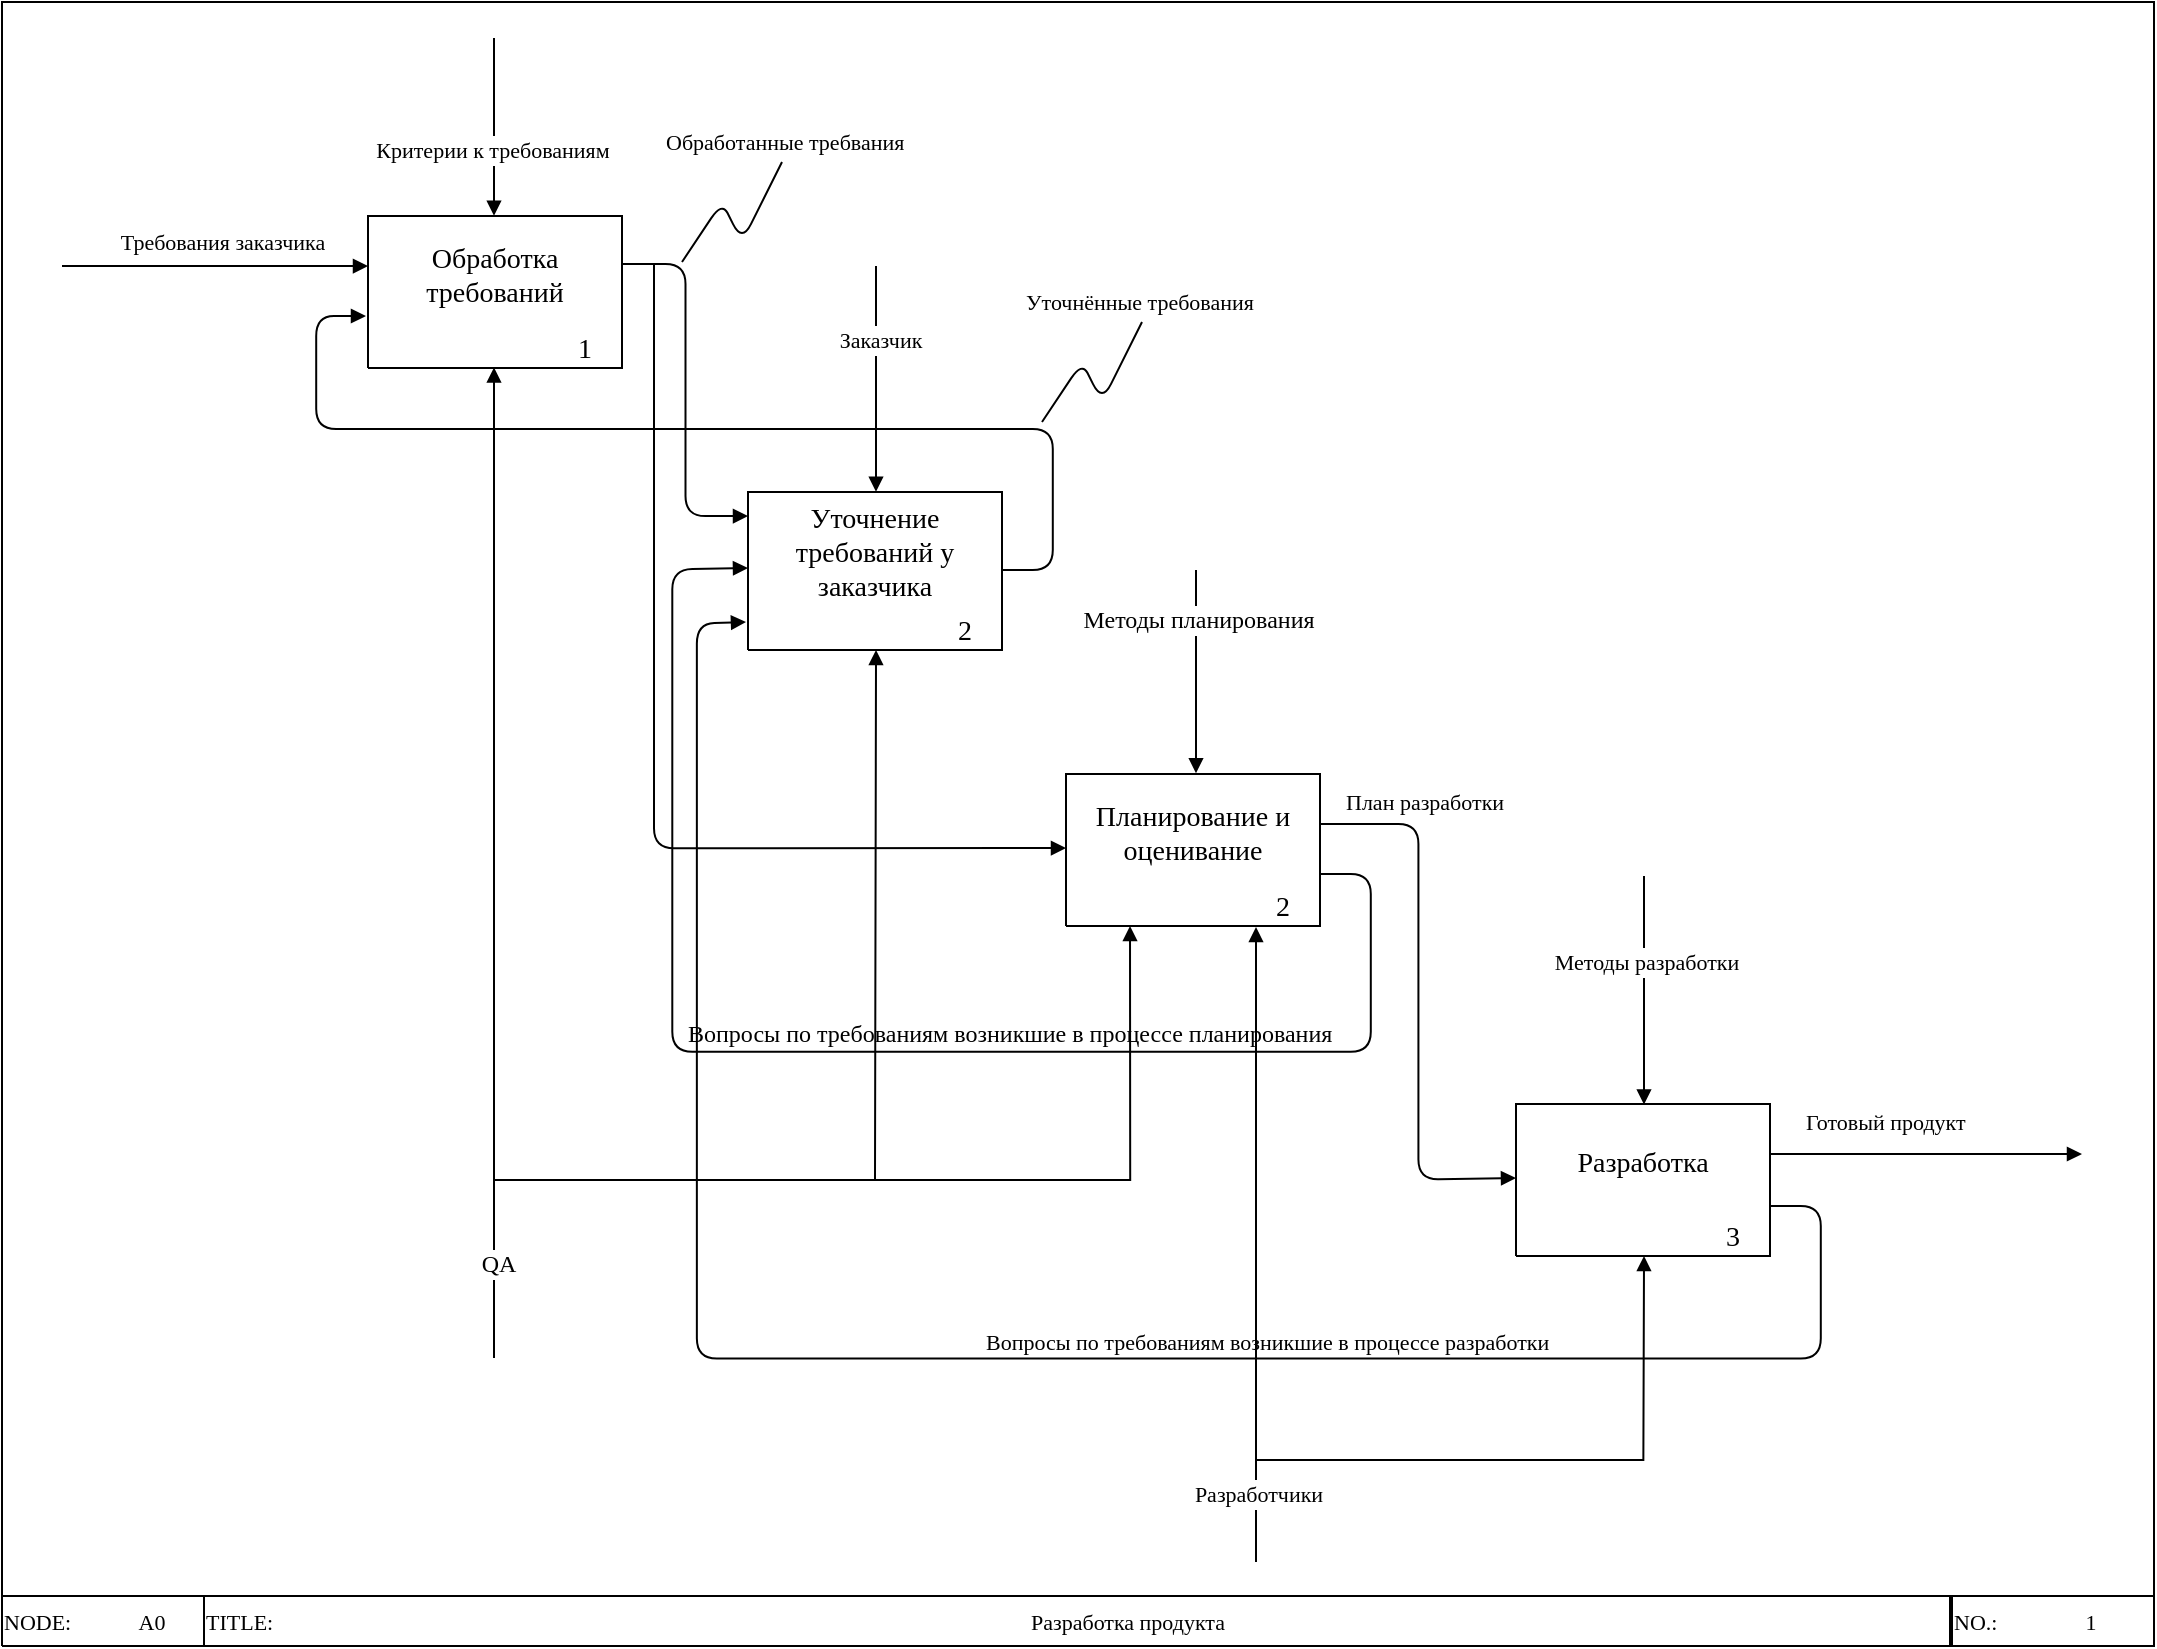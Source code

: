 <mxfile version="12.1.3" pages="1"><diagram name="Page-1" id="Page-1"><mxGraphModel dx="1656" dy="964" grid="1" gridSize="10" guides="1" tooltips="1" connect="1" arrows="1" fold="1" page="1" pageScale="1" pageWidth="850" pageHeight="1100" math="0" shadow="0"><root><mxCell id="0"/><mxCell id="1" parent="0"/><mxCell id="2" style="vsdxID=90;fillColor=none;gradientColor=none;strokeColor=none;spacingTop=-1;spacingBottom=-1;spacingLeft=-1;spacingRight=-1;labelBackgroundColor=none;rounded=0;html=1;whiteSpace=wrap;" parent="1" vertex="1" treatAsSingle="0"><mxGeometry x="203" y="127" width="127" height="76" as="geometry"/></mxCell><mxCell id="3" style="vsdxID=91;fillColor=#FFFFFF;gradientColor=none;shape=stencil(nZBLDoAgDERP0z3SIyjew0SURgSD+Lu9kMZoXLhwN9O+tukAlrNpJg1SzDH4QW/URgNYgZTkjA4UkwJUgGXng+6DX1zLfmoymdXo17xh5zmRJ6Q42BWCfc2oJfdAr+Yv+AP9Cb7OJ3H/2JG1HNGz/84klThPVCc=);strokeColor=#000000;spacingTop=-1;spacingBottom=-1;spacingLeft=-1;spacingRight=-1;labelBackgroundColor=none;rounded=0;html=1;whiteSpace=wrap;" parent="2" vertex="1"><mxGeometry width="127" height="76" as="geometry"/></mxCell><mxCell id="4" value="&lt;p style=&quot;align:right;margin-left:0;margin-right:0;margin-top:0px;margin-bottom:0px;text-indent:0;valign:middle;direction:ltr;&quot;&gt;&lt;font style=&quot;font-size:14px;font-family:Calibri;color:#000000;direction:ltr;letter-spacing:0px;line-height:120%;opacity:1&quot;&gt;1&lt;/font&gt;&lt;font style=&quot;font-size:14px;font-family:Calibri;color:#000000;direction:ltr;letter-spacing:0px;line-height:120%;opacity:1&quot;&gt;&lt;br/&gt;&lt;/font&gt;&lt;/p&gt;" style="verticalAlign=middle;align=right;vsdxID=92;fillColor=none;gradientColor=none;strokeColor=none;spacingTop=-3;spacingBottom=-3;labelBackgroundColor=none;rounded=0;html=1;whiteSpace=wrap;" parent="2" vertex="1"><mxGeometry x="-13" y="59" width="127" height="16" as="geometry"/></mxCell><mxCell id="5" value="&lt;p style=&quot;align:right;margin-left:0;margin-right:0;margin-top:0px;margin-bottom:0px;text-indent:0;valign:middle;direction:ltr;&quot;&gt;&lt;font style=&quot;font-size:14px;font-family:Calibri;color:#000000;direction:ltr;letter-spacing:0px;line-height:120%;opacity:1&quot;&gt;&lt;br/&gt;&lt;/font&gt;&lt;/p&gt;" style="verticalAlign=middle;align=right;vsdxID=93;fillColor=none;gradientColor=none;strokeColor=none;spacingBottom=-3;labelBackgroundColor=none;rounded=0;html=1;whiteSpace=wrap;" parent="2" vertex="1"><mxGeometry x="-13" y="76" width="127" height="22" as="geometry"/></mxCell><mxCell id="6" value="&lt;font style=&quot;font-size:14px;font-family:Calibri;color:#000000;direction:ltr;letter-spacing:0px;line-height:120%;opacity:1&quot;&gt;Обработка требований&lt;/font&gt;&lt;font style=&quot;font-size:14px;font-family:Calibri;color:#000000;direction:ltr;letter-spacing:0px;line-height:120%;opacity:1&quot;&gt;&lt;br/&gt;&lt;/font&gt;" style="verticalAlign=middle;align=center;vsdxID=94;fillColor=none;gradientColor=none;strokeColor=none;labelBackgroundColor=none;rounded=0;html=1;whiteSpace=wrap;" parent="2" vertex="1"><mxGeometry width="127" height="59" as="geometry"/></mxCell><mxCell id="7" style="vsdxID=95;fillColor=none;gradientColor=none;strokeColor=none;spacingTop=-1;spacingBottom=-1;spacingLeft=-1;spacingRight=-1;labelBackgroundColor=none;rounded=0;html=1;whiteSpace=wrap;" parent="1" vertex="1" treatAsSingle="0"><mxGeometry x="552" y="406" width="127" height="76" as="geometry"/></mxCell><mxCell id="8" style="vsdxID=96;fillColor=#FFFFFF;gradientColor=none;shape=stencil(nZBLDoAgDERP0z3SIyjew0SURgSD+Lu9kMZoXLhwN9O+tukAlrNpJg1SzDH4QW/URgNYgZTkjA4UkwJUgGXng+6DX1zLfmoymdXo17xh5zmRJ6Q42BWCfc2oJfdAr+Yv+AP9Cb7OJ3H/2JG1HNGz/84klThPVCc=);strokeColor=#000000;spacingTop=-1;spacingBottom=-1;spacingLeft=-1;spacingRight=-1;labelBackgroundColor=none;rounded=0;html=1;whiteSpace=wrap;" parent="7" vertex="1"><mxGeometry width="127" height="76" as="geometry"/></mxCell><mxCell id="9" value="&lt;p style=&quot;align:right;margin-left:0;margin-right:0;margin-top:0px;margin-bottom:0px;text-indent:0;valign:middle;direction:ltr;&quot;&gt;&lt;font style=&quot;font-size:14px;font-family:Calibri;color:#000000;direction:ltr;letter-spacing:0px;line-height:120%;opacity:1&quot;&gt;2&lt;/font&gt;&lt;font style=&quot;font-size:14px;font-family:Calibri;color:#000000;direction:ltr;letter-spacing:0px;line-height:120%;opacity:1&quot;&gt;&lt;br/&gt;&lt;/font&gt;&lt;/p&gt;" style="verticalAlign=middle;align=right;vsdxID=97;fillColor=none;gradientColor=none;strokeColor=none;spacingTop=-3;spacingBottom=-3;labelBackgroundColor=none;rounded=0;html=1;whiteSpace=wrap;" parent="7" vertex="1"><mxGeometry x="-13" y="59" width="127" height="16" as="geometry"/></mxCell><mxCell id="10" value="&lt;p style=&quot;align:right;margin-left:0;margin-right:0;margin-top:0px;margin-bottom:0px;text-indent:0;valign:middle;direction:ltr;&quot;&gt;&lt;font style=&quot;font-size:14px;font-family:Calibri;color:#000000;direction:ltr;letter-spacing:0px;line-height:120%;opacity:1&quot;&gt;&lt;br/&gt;&lt;/font&gt;&lt;/p&gt;" style="verticalAlign=middle;align=right;vsdxID=98;fillColor=none;gradientColor=none;strokeColor=none;spacingBottom=-3;labelBackgroundColor=none;rounded=0;html=1;whiteSpace=wrap;" parent="7" vertex="1"><mxGeometry x="-13" y="76" width="127" height="22" as="geometry"/></mxCell><mxCell id="11" value="&lt;p style=&quot;align:center;margin-left:0;margin-right:0;margin-top:0px;margin-bottom:0px;text-indent:0;valign:middle;direction:ltr;&quot;&gt;&lt;font style=&quot;font-size:14px;font-family:Calibri;color:#000000;direction:ltr;letter-spacing:0px;line-height:120%;opacity:1&quot;&gt;Планирование&lt;/font&gt;&lt;font style=&quot;font-size:14px;font-family:Themed;color:#000000;direction:ltr;letter-spacing:0px;line-height:120%;opacity:1&quot;&gt; и оценивание&lt;br/&gt;&lt;/font&gt;&lt;/p&gt;" style="verticalAlign=middle;align=center;vsdxID=99;fillColor=none;gradientColor=none;strokeColor=none;labelBackgroundColor=none;rounded=0;html=1;whiteSpace=wrap;" parent="7" vertex="1"><mxGeometry width="127" height="59" as="geometry"/></mxCell><mxCell id="12" style="vsdxID=100;fillColor=none;gradientColor=none;strokeColor=none;spacingTop=-1;spacingBottom=-1;spacingLeft=-1;spacingRight=-1;labelBackgroundColor=none;rounded=0;html=1;whiteSpace=wrap;" parent="1" vertex="1" treatAsSingle="0"><mxGeometry x="777" y="571" width="127" height="76" as="geometry"/></mxCell><mxCell id="13" style="vsdxID=101;fillColor=#FFFFFF;gradientColor=none;shape=stencil(nZBLDoAgDERP0z3SIyjew0SURgSD+Lu9kMZoXLhwN9O+tukAlrNpJg1SzDH4QW/URgNYgZTkjA4UkwJUgGXng+6DX1zLfmoymdXo17xh5zmRJ6Q42BWCfc2oJfdAr+Yv+AP9Cb7OJ3H/2JG1HNGz/84klThPVCc=);strokeColor=#000000;spacingTop=-1;spacingBottom=-1;spacingLeft=-1;spacingRight=-1;labelBackgroundColor=none;rounded=0;html=1;whiteSpace=wrap;" parent="12" vertex="1"><mxGeometry width="127" height="76" as="geometry"/></mxCell><mxCell id="14" value="&lt;p style=&quot;align:right;margin-left:0;margin-right:0;margin-top:0px;margin-bottom:0px;text-indent:0;valign:middle;direction:ltr;&quot;&gt;&lt;font style=&quot;font-size:14px;font-family:Calibri;color:#000000;direction:ltr;letter-spacing:0px;line-height:120%;opacity:1&quot;&gt;3&lt;/font&gt;&lt;font style=&quot;font-size:14px;font-family:Calibri;color:#000000;direction:ltr;letter-spacing:0px;line-height:120%;opacity:1&quot;&gt;&lt;br/&gt;&lt;/font&gt;&lt;/p&gt;" style="verticalAlign=middle;align=right;vsdxID=102;fillColor=none;gradientColor=none;strokeColor=none;spacingTop=-3;spacingBottom=-3;labelBackgroundColor=none;rounded=0;html=1;whiteSpace=wrap;" parent="12" vertex="1"><mxGeometry x="-13" y="59" width="127" height="16" as="geometry"/></mxCell><mxCell id="15" value="&lt;p style=&quot;align:right;margin-left:0;margin-right:0;margin-top:0px;margin-bottom:0px;text-indent:0;valign:middle;direction:ltr;&quot;&gt;&lt;font style=&quot;font-size:14px;font-family:Calibri;color:#000000;direction:ltr;letter-spacing:0px;line-height:120%;opacity:1&quot;&gt;&lt;br/&gt;&lt;/font&gt;&lt;/p&gt;" style="verticalAlign=middle;align=right;vsdxID=103;fillColor=none;gradientColor=none;strokeColor=none;spacingBottom=-3;labelBackgroundColor=none;rounded=0;html=1;whiteSpace=wrap;" parent="12" vertex="1"><mxGeometry x="-13" y="76" width="127" height="22" as="geometry"/></mxCell><mxCell id="16" value="&lt;font style=&quot;font-size:14px;font-family:Calibri;color:#000000;direction:ltr;letter-spacing:0px;line-height:120%;opacity:1&quot;&gt;Разработка&lt;/font&gt;&lt;font style=&quot;font-size:14px;font-family:Calibri;color:#000000;direction:ltr;letter-spacing:0px;line-height:120%;opacity:1&quot;&gt;&lt;br/&gt;&lt;/font&gt;" style="verticalAlign=middle;align=center;vsdxID=104;fillColor=none;gradientColor=none;strokeColor=none;labelBackgroundColor=none;rounded=0;html=1;whiteSpace=wrap;" parent="12" vertex="1"><mxGeometry width="127" height="59" as="geometry"/></mxCell><mxCell id="17" style="vsdxID=105;fillColor=none;gradientColor=none;strokeColor=none;spacingTop=-1;spacingBottom=-1;spacingLeft=-1;spacingRight=-1;labelBackgroundColor=none;rounded=0;html=1;whiteSpace=wrap;" parent="1" vertex="1" treatAsSingle="0"><mxGeometry x="20" y="20" width="1076" height="822" as="geometry"/></mxCell><mxCell id="18" style="vsdxID=106;fillColor=none;gradientColor=none;shape=stencil(nZBLDoAgDERP0z3SIyjew0SURgSD+Lu9kMZoXLhwN9O+tukAlrNpJg1SzDH4QW/URgNYgZTkjA4UkwJUgGXng+6DX1zLfmoymdXo17xh5zmRJ6Q42BWCfc2oJfdAr+Yv+AP9Cb7OJ3H/2JG1HNGz/84klThPVCc=);strokeColor=#000000;spacingTop=-1;spacingBottom=-1;spacingLeft=-1;spacingRight=-1;labelBackgroundColor=none;rounded=0;html=1;whiteSpace=wrap;" parent="17" vertex="1"><mxGeometry width="1076" height="822" as="geometry"/></mxCell><mxCell id="19" value="&lt;p style=&quot;align:left;margin-left:0;margin-right:0;margin-top:0px;margin-bottom:0px;text-indent:0;valign:middle;direction:ltr;&quot;&gt;&lt;font style=&quot;font-size:11px;font-family:Calibri;color:#000000;direction:ltr;letter-spacing:0px;line-height:120%;opacity:1&quot;&gt;NODE: &lt;br/&gt;&lt;/font&gt;&lt;/p&gt;" style="verticalAlign=middle;align=left;vsdxID=107;fillColor=#FFFFFF;gradientColor=none;shape=stencil(nZBLDoAgDERP0z3SIyjew0SURgSD+Lu9kMZoXLhwN9O+tukAlrNpJg1SzDH4QW/URgNYgZTkjA4UkwJUgGXng+6DX1zLfmoymdXo17xh5zmRJ6Q42BWCfc2oJfdAr+Yv+AP9Cb7OJ3H/2JG1HNGz/84klThPVCc=);strokeColor=#000000;spacingTop=-1;spacingBottom=-1;spacingLeft=-1;spacingRight=-1;labelBackgroundColor=none;rounded=0;html=1;whiteSpace=wrap;" parent="17" vertex="1"><mxGeometry y="797" width="101" height="25" as="geometry"/></mxCell><mxCell id="20" value="&lt;p style=&quot;align:left;margin-left:0;margin-right:0;margin-top:0px;margin-bottom:0px;text-indent:0;valign:middle;direction:ltr;&quot;&gt;&lt;font style=&quot;font-size:11px;font-family:Calibri;color:#000000;direction:ltr;letter-spacing:0px;line-height:120%;opacity:1&quot;&gt;NO.:&lt;br/&gt;&lt;/font&gt;&lt;/p&gt;" style="verticalAlign=middle;align=left;vsdxID=108;fillColor=#FFFFFF;gradientColor=none;shape=stencil(nZBLDoAgDERP0z3SIyjew0SURgSD+Lu9kMZoXLhwN9O+tukAlrNpJg1SzDH4QW/URgNYgZTkjA4UkwJUgGXng+6DX1zLfmoymdXo17xh5zmRJ6Q42BWCfc2oJfdAr+Yv+AP9Cb7OJ3H/2JG1HNGz/84klThPVCc=);strokeColor=#000000;spacingTop=-1;spacingBottom=-1;spacingLeft=-1;spacingRight=-1;labelBackgroundColor=none;rounded=0;html=1;whiteSpace=wrap;" parent="17" vertex="1"><mxGeometry x="975" y="797" width="101" height="25" as="geometry"/></mxCell><mxCell id="21" value="&lt;p style=&quot;align:center;margin-left:0;margin-right:0;margin-top:0px;margin-bottom:0px;text-indent:0;valign:middle;direction:ltr;&quot;&gt;&lt;font style=&quot;font-size:11px;font-family:Calibri;color:#000000;direction:ltr;letter-spacing:0px;line-height:120%;opacity:1&quot;&gt;1&lt;/font&gt;&lt;font style=&quot;font-size:11px;font-family:Calibri;color:#000000;direction:ltr;letter-spacing:0px;line-height:120%;opacity:1&quot;&gt;&lt;br/&gt;&lt;/font&gt;&lt;/p&gt;" style="verticalAlign=middle;align=center;vsdxID=109;fillColor=none;gradientColor=none;strokeColor=none;spacingTop=-1;spacingBottom=-1;spacingLeft=-1;spacingRight=-1;labelBackgroundColor=none;rounded=0;html=1;whiteSpace=wrap;" parent="17" vertex="1"><mxGeometry x="1013" y="797" width="63" height="25" as="geometry"/></mxCell><mxCell id="22" value="&lt;p style=&quot;align:center;margin-left:0;margin-right:0;margin-top:0px;margin-bottom:0px;text-indent:0;valign:middle;direction:ltr;&quot;&gt;&lt;font style=&quot;font-size:11px;font-family:Calibri;color:#000000;direction:ltr;letter-spacing:0px;line-height:120%;opacity:1&quot;&gt;A0&lt;/font&gt;&lt;font style=&quot;font-size:11px;font-family:Calibri;color:#000000;direction:ltr;letter-spacing:0px;line-height:120%;opacity:1&quot;&gt;&lt;br/&gt;&lt;/font&gt;&lt;/p&gt;" style="verticalAlign=middle;align=center;vsdxID=110;fillColor=none;gradientColor=none;strokeColor=none;spacingTop=-1;spacingBottom=-1;spacingLeft=-1;spacingRight=-1;labelBackgroundColor=none;rounded=0;html=1;whiteSpace=wrap;" parent="17" vertex="1"><mxGeometry x="50" y="797" width="50" height="25" as="geometry"/></mxCell><mxCell id="23" value="&lt;p style=&quot;align:left;margin-left:0;margin-right:0;margin-top:0px;margin-bottom:0px;text-indent:0;valign:middle;direction:ltr;&quot;&gt;&lt;font style=&quot;font-size:11px;font-family:Calibri;color:#000000;direction:ltr;letter-spacing:0px;line-height:120%;opacity:1&quot;&gt;TITLE:&lt;br/&gt;&lt;/font&gt;&lt;/p&gt;" style="verticalAlign=middle;align=left;vsdxID=111;fillColor=#FFFFFF;gradientColor=none;shape=stencil(nZBLDoAgDERP0z3SIyjew0SURgSD+Lu9kMZoXLhwN9O+tukAlrNpJg1SzDH4QW/URgNYgZTkjA4UkwJUgGXng+6DX1zLfmoymdXo17xh5zmRJ6Q42BWCfc2oJfdAr+Yv+AP9Cb7OJ3H/2JG1HNGz/84klThPVCc=);strokeColor=#000000;spacingTop=-1;spacingBottom=-1;spacingLeft=-1;spacingRight=-1;labelBackgroundColor=none;rounded=0;html=1;whiteSpace=wrap;" parent="17" vertex="1"><mxGeometry x="101" y="797" width="873" height="25" as="geometry"/></mxCell><mxCell id="24" value="&lt;p style=&quot;margin-left: 0 ; margin-right: 0 ; margin-top: 0px ; margin-bottom: 0px ; text-indent: 0 ; direction: ltr&quot;&gt;&lt;font style=&quot;font-size: 11px ; font-family: &amp;#34;calibri&amp;#34; ; color: #000000 ; direction: ltr ; letter-spacing: 0px ; line-height: 120% ; opacity: 1&quot;&gt;Разработка продукта&lt;/font&gt;&lt;/p&gt;" style="verticalAlign=middle;align=center;vsdxID=112;fillColor=none;gradientColor=none;strokeColor=none;spacingTop=-1;spacingBottom=-1;spacingLeft=-1;spacingRight=-1;labelBackgroundColor=none;rounded=0;html=1;whiteSpace=wrap;" parent="17" vertex="1"><mxGeometry x="152" y="797" width="822" height="25" as="geometry"/></mxCell><mxCell id="zNEch1MpsQuMrS19ovzR-99" value="&lt;span style=&quot;font-family: &amp;#34;calibri&amp;#34; ; font-size: 11px ; text-align: center ; background-color: rgb(255 , 255 , 255)&quot;&gt;Обработанные требвания&lt;/span&gt;" style="text;html=1;resizable=0;points=[];autosize=1;align=left;verticalAlign=top;spacingTop=-4;" vertex="1" parent="17"><mxGeometry x="330" y="60" width="130" height="20" as="geometry"/></mxCell><mxCell id="zNEch1MpsQuMrS19ovzR-103" value="" style="endArrow=none;html=1;strokeColor=#000000;" edge="1" parent="17"><mxGeometry width="50" height="50" relative="1" as="geometry"><mxPoint x="570" y="160" as="sourcePoint"/><mxPoint x="520" y="210" as="targetPoint"/><Array as="points"><mxPoint x="550" y="200"/><mxPoint x="540" y="180"/></Array></mxGeometry></mxCell><mxCell id="zNEch1MpsQuMrS19ovzR-102" value="&lt;span style=&quot;font-family: &amp;#34;calibri&amp;#34; ; font-size: 11px ; text-align: center ; background-color: rgb(255 , 255 , 255)&quot;&gt;Уточнённые требования&lt;/span&gt;" style="text;html=1;resizable=0;points=[];autosize=1;align=left;verticalAlign=top;spacingTop=-4;" vertex="1" parent="17"><mxGeometry x="510" y="140" width="130" height="20" as="geometry"/></mxCell><mxCell id="zNEch1MpsQuMrS19ovzR-109" value="&lt;span style=&quot;font-family: &amp;#34;calibri&amp;#34; ; font-size: 11px ; text-align: center ; background-color: rgb(255 , 255 , 255)&quot;&gt;План разработки&lt;/span&gt;" style="text;html=1;resizable=0;points=[];autosize=1;align=left;verticalAlign=top;spacingTop=-4;fontFamily=Verdana;" vertex="1" parent="17"><mxGeometry x="670" y="390" width="90" height="20" as="geometry"/></mxCell><mxCell id="zNEch1MpsQuMrS19ovzR-113" value="&lt;span style=&quot;font-family: &amp;#34;calibri&amp;#34; ; font-size: 11px ; text-align: center ; background-color: rgb(255 , 255 , 255)&quot;&gt;Вопросы по требованиям возникшие в процессе разработки&lt;/span&gt;" style="text;html=1;resizable=0;points=[];autosize=1;align=left;verticalAlign=top;spacingTop=-4;fontFamily=Verdana;" vertex="1" parent="17"><mxGeometry x="490" y="660" width="300" height="20" as="geometry"/></mxCell><mxCell id="zNEch1MpsQuMrS19ovzR-117" value="&lt;span style=&quot;font-family: &amp;#34;calibri&amp;#34; ; font-size: 11px ; text-align: center ; background-color: rgb(255 , 255 , 255)&quot;&gt;Готовый продукт&lt;/span&gt;" style="text;html=1;resizable=0;points=[];autosize=1;align=left;verticalAlign=top;spacingTop=-4;fontFamily=Verdana;" vertex="1" parent="17"><mxGeometry x="900" y="550" width="100" height="20" as="geometry"/></mxCell><mxCell id="25" style="vsdxID=125;fillColor=none;gradientColor=none;strokeColor=none;spacingTop=-1;spacingBottom=-1;spacingLeft=-1;spacingRight=-1;labelBackgroundColor=none;rounded=0;html=1;whiteSpace=wrap;" parent="1" vertex="1" treatAsSingle="0"><mxGeometry x="393" y="265" width="127" height="79" as="geometry"/></mxCell><mxCell id="26" style="vsdxID=126;fillColor=#FFFFFF;gradientColor=none;shape=stencil(nZBLDoAgDERP0z3SIyjew0SURgSD+Lu9kMZoXLhwN9O+tukAlrNpJg1SzDH4QW/URgNYgZTkjA4UkwJUgGXng+6DX1zLfmoymdXo17xh5zmRJ6Q42BWCfc2oJfdAr+Yv+AP9Cb7OJ3H/2JG1HNGz/84klThPVCc=);strokeColor=#000000;spacingTop=-1;spacingBottom=-1;spacingLeft=-1;spacingRight=-1;labelBackgroundColor=none;rounded=0;html=1;whiteSpace=wrap;" parent="25" vertex="1"><mxGeometry width="127" height="79" as="geometry"/></mxCell><mxCell id="27" value="&lt;p style=&quot;align:right;margin-left:0;margin-right:0;margin-top:0px;margin-bottom:0px;text-indent:0;valign:middle;direction:ltr;&quot;&gt;&lt;font style=&quot;font-size:14px;font-family:Calibri;color:#000000;direction:ltr;letter-spacing:0px;line-height:120%;opacity:1&quot;&gt;2&lt;/font&gt;&lt;font style=&quot;font-size:14px;font-family:Calibri;color:#000000;direction:ltr;letter-spacing:0px;line-height:120%;opacity:1&quot;&gt;&lt;br/&gt;&lt;/font&gt;&lt;/p&gt;" style="verticalAlign=middle;align=right;vsdxID=127;fillColor=none;gradientColor=none;strokeColor=none;spacingTop=-3;spacingBottom=-3;labelBackgroundColor=none;rounded=0;html=1;whiteSpace=wrap;" parent="25" vertex="1"><mxGeometry x="-13" y="62" width="127" height="16" as="geometry"/></mxCell><mxCell id="28" value="&lt;p style=&quot;align:right;margin-left:0;margin-right:0;margin-top:0px;margin-bottom:0px;text-indent:0;valign:middle;direction:ltr;&quot;&gt;&lt;font style=&quot;font-size:14px;font-family:Calibri;color:#000000;direction:ltr;letter-spacing:0px;line-height:120%;opacity:1&quot;&gt;&lt;br/&gt;&lt;/font&gt;&lt;/p&gt;" style="verticalAlign=middle;align=right;vsdxID=128;fillColor=none;gradientColor=none;strokeColor=none;spacingBottom=-3;labelBackgroundColor=none;rounded=0;html=1;whiteSpace=wrap;" parent="25" vertex="1"><mxGeometry x="-13" y="79" width="127" height="22" as="geometry"/></mxCell><mxCell id="29" value="&lt;p style=&quot;align:center;margin-left:0;margin-right:0;margin-top:0px;margin-bottom:0px;text-indent:0;valign:middle;direction:ltr;&quot;&gt;&lt;font style=&quot;font-size:14px;font-family:Calibri;color:#000000;direction:ltr;letter-spacing:0px;line-height:120%;opacity:1&quot;&gt;Уточнение требований&lt;/font&gt;&lt;font style=&quot;font-size:14px;font-family:Themed;color:#000000;direction:ltr;letter-spacing:0px;line-height:120%;opacity:1&quot;&gt; у заказчика&lt;br/&gt;&lt;/font&gt;&lt;/p&gt;" style="verticalAlign=middle;align=center;vsdxID=129;fillColor=none;gradientColor=none;strokeColor=none;labelBackgroundColor=none;rounded=0;html=1;whiteSpace=wrap;" parent="25" vertex="1"><mxGeometry width="127" height="62" as="geometry"/></mxCell><mxCell id="30" style="vsdxID=130;fillColor=none;gradientColor=none;strokeColor=none;spacingTop=-1;spacingBottom=-1;spacingLeft=-1;spacingRight=-1;labelBackgroundColor=#ffffff;rounded=1;html=1;whiteSpace=wrap;" parent="1" vertex="1" treatAsSingle="0"><mxGeometry x="330" y="278" width="63" height="-127" as="geometry"/></mxCell><mxCell id="31" style="vsdxID=132;edgeStyle=none;startArrow=none;endArrow=block;startSize=5;endSize=5;strokeColor=#000000;spacingTop=-1;spacingBottom=-1;spacingLeft=-1;spacingRight=-1;verticalAlign=middle;html=1;labelBackgroundColor=#ffffff;rounded=1;arcSize=20;" parent="30" edge="1"><mxGeometry relative="1" as="geometry"><mxPoint y="-1" as="offset"/><Array as="points"><mxPoint x="31.75" y="-127"/><mxPoint x="31.75" y="-63.97"/><mxPoint x="31.75" y="-63.97"/><mxPoint x="31.75" y="-0.94"/></Array><mxPoint y="-127" as="sourcePoint"/><mxPoint x="63" y="-1" as="targetPoint"/></mxGeometry></mxCell><mxCell id="32" style="vsdxID=136;fillColor=none;gradientColor=none;strokeColor=none;spacingTop=-1;spacingBottom=-1;spacingLeft=-1;spacingRight=-1;labelBackgroundColor=#ffffff;rounded=1;html=1;whiteSpace=wrap;" parent="1" vertex="1" treatAsSingle="0"><mxGeometry x="346" y="444" width="206" height="-293" as="geometry"/></mxCell><mxCell id="33" style="vsdxID=138;edgeStyle=none;startArrow=none;endArrow=block;startSize=5;endSize=5;strokeColor=#000000;spacingTop=-1;spacingBottom=-1;spacingLeft=-1;spacingRight=-1;verticalAlign=middle;html=1;labelBackgroundColor=#ffffff;rounded=1;" parent="32" edge="1"><mxGeometry relative="1" as="geometry"><mxPoint y="-103" as="offset"/><Array as="points"><mxPoint y="-263.79"/><mxPoint y="-263.79"/><mxPoint y="-263.79"/><mxPoint y="-0.9"/></Array><mxPoint y="-293" as="sourcePoint"/><mxPoint x="206" y="-1" as="targetPoint"/></mxGeometry></mxCell><mxCell id="34" style="vsdxID=141;fillColor=none;gradientColor=none;strokeColor=none;spacingTop=-1;spacingBottom=-1;spacingLeft=-1;spacingRight=-1;labelBackgroundColor=#ffffff;rounded=1;html=1;whiteSpace=wrap;" parent="1" vertex="1" treatAsSingle="0"><mxGeometry x="520" y="177" width="-318" height="127" as="geometry"/></mxCell><mxCell id="35" style="vsdxID=143;edgeStyle=none;startArrow=none;endArrow=block;startSize=5;endSize=5;strokeColor=#000000;spacingTop=-1;spacingBottom=-1;spacingLeft=-1;spacingRight=-1;verticalAlign=middle;html=1;labelBackgroundColor=#ffffff;rounded=1;" parent="34" edge="1"><mxGeometry relative="1" as="geometry"><mxPoint x="-8" as="offset"/><Array as="points"><mxPoint x="25.4" y="127"/><mxPoint x="25.4" y="56.44"/><mxPoint x="-342.9" y="56.44"/><mxPoint x="-342.9"/></Array><mxPoint y="127" as="sourcePoint"/><mxPoint x="-318" as="targetPoint"/></mxGeometry></mxCell><mxCell id="36" style="vsdxID=150;fillColor=none;gradientColor=none;strokeColor=none;spacingTop=-1;spacingBottom=-1;spacingLeft=-1;spacingRight=-1;labelBackgroundColor=#ffffff;rounded=1;html=1;whiteSpace=wrap;" parent="1" vertex="1" treatAsSingle="0"><mxGeometry x="679" y="609" width="98" height="-178" as="geometry"/></mxCell><mxCell id="37" style="vsdxID=152;edgeStyle=none;startArrow=none;endArrow=block;startSize=5;endSize=5;strokeColor=#000000;spacingTop=-1;spacingBottom=-1;spacingLeft=-1;spacingRight=-1;verticalAlign=middle;html=1;labelBackgroundColor=#ffffff;rounded=1;" parent="36" edge="1"><mxGeometry relative="1" as="geometry"><mxPoint as="offset"/><Array as="points"><mxPoint x="49.21" y="-178"/><mxPoint x="49.21" y="-89.1"/><mxPoint x="49.21" y="-89.1"/><mxPoint x="49.21" y="-0.2"/></Array><mxPoint y="-178" as="sourcePoint"/><mxPoint x="98" y="-1" as="targetPoint"/></mxGeometry></mxCell><mxCell id="38" style="vsdxID=157;fillColor=none;gradientColor=none;strokeColor=none;spacingTop=-1;spacingBottom=-1;spacingLeft=-1;spacingRight=-1;labelBackgroundColor=#ffffff;rounded=1;html=1;whiteSpace=wrap;" parent="1" vertex="1" treatAsSingle="0"><mxGeometry x="904" y="331" width="-512" height="291" as="geometry"/></mxCell><mxCell id="39" style="vsdxID=159;edgeStyle=none;startArrow=none;endArrow=block;startSize=5;endSize=5;strokeColor=#000000;spacingTop=-1;spacingBottom=-1;spacingLeft=-1;spacingRight=-1;verticalAlign=middle;html=1;labelBackgroundColor=#ffffff;rounded=1;" parent="38" edge="1"><mxGeometry relative="1" as="geometry"><mxPoint x="145" as="offset"/><Array as="points"><mxPoint x="25.4" y="291"/><mxPoint x="25.4" y="367.2"/><mxPoint x="-536.57" y="367.2"/><mxPoint x="-536.57" y="-0.16"/></Array><mxPoint y="291" as="sourcePoint"/><mxPoint x="-512" y="-1" as="targetPoint"/></mxGeometry></mxCell><mxCell id="40" style="vsdxID=162;fillColor=none;gradientColor=none;strokeColor=none;spacingTop=-1;spacingBottom=-1;spacingLeft=-1;spacingRight=-1;labelBackgroundColor=#ffffff;rounded=1;html=1;whiteSpace=wrap;" parent="1" vertex="1" treatAsSingle="0"><mxGeometry x="679" y="304" width="-286" height="152" as="geometry"/></mxCell><mxCell id="41" style="vsdxID=164;edgeStyle=none;startArrow=none;endArrow=block;startSize=5;endSize=5;strokeColor=#000000;spacingTop=-1;spacingBottom=-1;spacingLeft=-1;spacingRight=-1;verticalAlign=middle;html=1;labelBackgroundColor=#ffffff;rounded=1;" parent="40" edge="1"><mxGeometry relative="1" as="geometry"><mxPoint x="88" as="offset"/><Array as="points"><mxPoint x="25.4" y="152"/><mxPoint x="25.4" y="240.9"/><mxPoint x="-323.85" y="240.9"/><mxPoint x="-323.85" y="-0.4"/></Array><mxPoint y="152" as="sourcePoint"/><mxPoint x="-286" y="-1" as="targetPoint"/></mxGeometry></mxCell><mxCell id="42" parent="1" vertex="1"><mxGeometry x="647" y="749" as="geometry"/></mxCell><mxCell id="43" style="vsdxID=184;edgeStyle=none;startArrow=none;endArrow=block;startSize=5;endSize=5;strokeColor=#000000;spacingTop=0;spacingBottom=0;spacingLeft=0;spacingRight=0;verticalAlign=middle;html=1;labelBackgroundColor=#ffffff;rounded=0;entryX=0.504;entryY=1;entryDx=0;entryDy=0;entryPerimeter=0;" parent="1" source="42" target="12" edge="1"><mxGeometry relative="1" as="geometry"><mxPoint x="-5" as="offset"/><Array as="points"><mxPoint x="840.68" y="749"/></Array></mxGeometry></mxCell><mxCell id="44" parent="1" vertex="1"><mxGeometry x="841" y="457" as="geometry"/></mxCell><mxCell id="45" style="vsdxID=182;edgeStyle=none;startArrow=none;endArrow=block;startSize=5;endSize=5;strokeColor=#000000;spacingTop=0;spacingBottom=0;spacingLeft=0;spacingRight=0;verticalAlign=middle;html=1;labelBackgroundColor=#ffffff;rounded=1;" parent="1" source="44" target="12" edge="1" treatAsSingle="0"><mxGeometry relative="1" as="geometry"><Array as="points"><mxPoint x="841" y="457"/><mxPoint x="841" y="571.3"/></Array></mxGeometry></mxCell><mxCell id="zNEch1MpsQuMrS19ovzR-116" value="&lt;span style=&quot;font-family: &amp;#34;calibri&amp;#34; ; font-size: 11px&quot;&gt;Методы разработки&lt;/span&gt;" style="text;html=1;resizable=0;points=[];align=center;verticalAlign=middle;labelBackgroundColor=#ffffff;fontFamily=Verdana;" vertex="1" connectable="0" parent="45"><mxGeometry x="-0.254" y="1" relative="1" as="geometry"><mxPoint as="offset"/></mxGeometry></mxCell><mxCell id="46" parent="1" vertex="1"><mxGeometry x="787" y="317" as="geometry"/></mxCell><mxCell id="47" parent="1" vertex="1"><mxGeometry x="647" y="355" as="geometry"/></mxCell><mxCell id="49" parent="1" vertex="1"><mxGeometry x="647" y="304" as="geometry"/></mxCell><mxCell id="51" parent="1" vertex="1"><mxGeometry x="647" y="266" as="geometry"/></mxCell><mxCell id="52" parent="1" vertex="1"><mxGeometry x="584" y="355" as="geometry"/></mxCell><mxCell id="54" parent="1" vertex="1"><mxGeometry x="584" y="304" as="geometry"/></mxCell><mxCell id="55" style="vsdxID=178;edgeStyle=none;startArrow=none;endArrow=block;startSize=5;endSize=5;strokeColor=#000000;spacingTop=0;spacingBottom=0;spacingLeft=0;spacingRight=0;verticalAlign=middle;html=1;labelBackgroundColor=#ffffff;rounded=1;" parent="1" edge="1" treatAsSingle="0"><mxGeometry relative="1" as="geometry"><Array as="points"><mxPoint x="617" y="304"/><mxPoint x="617" y="405.6"/></Array><mxPoint x="617.0" y="304" as="sourcePoint"/><mxPoint x="617.328" y="406" as="targetPoint"/></mxGeometry></mxCell><mxCell id="zNEch1MpsQuMrS19ovzR-108" value="Методы планирования" style="text;html=1;resizable=0;points=[];align=center;verticalAlign=middle;labelBackgroundColor=#ffffff;fontFamily=Verdana;" vertex="1" connectable="0" parent="55"><mxGeometry x="-0.507" y="1" relative="1" as="geometry"><mxPoint as="offset"/></mxGeometry></mxCell><mxCell id="56" parent="1" vertex="1"><mxGeometry x="457" y="152" as="geometry"/></mxCell><mxCell id="57" style="vsdxID=176;edgeStyle=none;startArrow=none;endArrow=block;startSize=5;endSize=5;strokeColor=#000000;spacingTop=0;spacingBottom=0;spacingLeft=0;spacingRight=0;verticalAlign=middle;html=1;labelBackgroundColor=#ffffff;rounded=1;" parent="1" source="56" target="25" edge="1" treatAsSingle="0"><mxGeometry relative="1" as="geometry"><Array as="points"><mxPoint x="457" y="152"/><mxPoint x="457" y="264.88"/></Array></mxGeometry></mxCell><mxCell id="zNEch1MpsQuMrS19ovzR-101" value="&lt;span style=&quot;font-family: &amp;#34;calibri&amp;#34; ; font-size: 11px&quot;&gt;Заказчик&lt;/span&gt;" style="text;html=1;resizable=0;points=[];align=center;verticalAlign=middle;labelBackgroundColor=#ffffff;" vertex="1" connectable="0" parent="57"><mxGeometry x="-0.345" y="2" relative="1" as="geometry"><mxPoint as="offset"/></mxGeometry></mxCell><mxCell id="58" parent="1" vertex="1"><mxGeometry x="647" y="800" as="geometry"/></mxCell><mxCell id="59" style="vsdxID=174;edgeStyle=none;startArrow=none;endArrow=block;startSize=5;endSize=5;strokeColor=#000000;spacingTop=0;spacingBottom=0;spacingLeft=0;spacingRight=0;verticalAlign=middle;html=1;labelBackgroundColor=#ffffff;rounded=1;" parent="1" source="58" target="7" edge="1" treatAsSingle="0"><mxGeometry relative="1" as="geometry"><Array as="points"><mxPoint x="647" y="800"/><mxPoint x="647" y="482.5"/></Array></mxGeometry></mxCell><mxCell id="zNEch1MpsQuMrS19ovzR-120" value="&lt;span style=&quot;font-family: &amp;#34;calibri&amp;#34; ; font-size: 11px&quot;&gt;Разработчики&lt;/span&gt;" style="text;html=1;resizable=0;points=[];align=center;verticalAlign=middle;labelBackgroundColor=#ffffff;fontFamily=Verdana;" vertex="1" connectable="0" parent="59"><mxGeometry x="-0.784" y="-1" relative="1" as="geometry"><mxPoint as="offset"/></mxGeometry></mxCell><mxCell id="60" parent="1" vertex="1"><mxGeometry x="419" y="609" as="geometry"/></mxCell><mxCell id="61" style="vsdxID=173;edgeStyle=none;startArrow=none;endArrow=block;startSize=5;endSize=5;strokeColor=#000000;spacingTop=0;spacingBottom=0;spacingLeft=0;spacingRight=0;verticalAlign=middle;html=1;labelBackgroundColor=#ffffff;rounded=0;entryX=0.252;entryY=1;entryDx=0;entryDy=0;entryPerimeter=0;arcSize=20;" parent="1" source="60" target="7" edge="1"><mxGeometry relative="1" as="geometry"><mxPoint x="-4" as="offset"/><Array as="points"><mxPoint x="584.1" y="609"/></Array></mxGeometry></mxCell><mxCell id="62" parent="1" vertex="1"><mxGeometry x="266" y="609" as="geometry"/></mxCell><mxCell id="63" style="vsdxID=172;edgeStyle=none;startArrow=none;endArrow=block;startSize=5;endSize=5;strokeColor=#000000;spacingTop=0;spacingBottom=0;spacingLeft=0;spacingRight=0;verticalAlign=middle;html=1;labelBackgroundColor=#ffffff;rounded=0;entryX=0.504;entryY=1;entryDx=0;entryDy=0;entryPerimeter=0;" parent="1" source="62" target="25" edge="1"><mxGeometry relative="1" as="geometry"><mxPoint y="-4" as="offset"/><Array as="points"><mxPoint x="456.5" y="609"/></Array></mxGeometry></mxCell><mxCell id="64" parent="1" vertex="1"><mxGeometry x="735" y="431" as="geometry"/></mxCell><mxCell id="66" parent="1" vertex="1"><mxGeometry x="266" y="38" as="geometry"/></mxCell><mxCell id="67" style="vsdxID=148;edgeStyle=none;startArrow=none;endArrow=block;startSize=5;endSize=5;strokeColor=#000000;spacingTop=0;spacingBottom=0;spacingLeft=0;spacingRight=0;verticalAlign=middle;html=1;labelBackgroundColor=#ffffff;rounded=1;" parent="1" source="66" target="2" edge="1" treatAsSingle="0"><mxGeometry relative="1" as="geometry"><Array as="points"><mxPoint x="266" y="38"/><mxPoint x="266" y="126.9"/></Array></mxGeometry></mxCell><mxCell id="zNEch1MpsQuMrS19ovzR-92" value="&lt;span style=&quot;font-family: &amp;#34;calibri&amp;#34; ; font-size: 11px&quot;&gt;Критерии к требованиям&lt;/span&gt;" style="text;html=1;resizable=0;points=[];align=center;verticalAlign=middle;labelBackgroundColor=#ffffff;" vertex="1" connectable="0" parent="67"><mxGeometry x="0.258" y="-1" relative="1" as="geometry"><mxPoint as="offset"/></mxGeometry></mxCell><mxCell id="68" parent="1" vertex="1"><mxGeometry x="50" y="152" as="geometry"/></mxCell><mxCell id="69" value="" style="vsdxID=113;edgeStyle=none;startArrow=none;endArrow=block;startSize=5;endSize=5;strokeColor=#000000;spacingTop=0;spacingBottom=0;spacingLeft=0;spacingRight=0;verticalAlign=middle;html=1;labelBackgroundColor=#ffffff;rounded=1;align=center;entryX=0;entryY=0.329;entryDx=0;entryDy=0;entryPerimeter=0;" parent="1" source="68" target="2" edge="1" treatAsSingle="0"><mxGeometry relative="1" as="geometry"><mxPoint as="offset"/><Array as="points"/></mxGeometry></mxCell><mxCell id="zNEch1MpsQuMrS19ovzR-86" value="&lt;span style=&quot;font-family: &amp;#34;calibri&amp;#34; ; font-size: 11px&quot;&gt;Требования заказчика&lt;/span&gt;" style="text;html=1;resizable=0;points=[];align=center;verticalAlign=middle;labelBackgroundColor=#ffffff;" vertex="1" connectable="0" parent="69"><mxGeometry x="-0.452" relative="1" as="geometry"><mxPoint x="38" y="-12" as="offset"/></mxGeometry></mxCell><mxCell id="70" parent="1" vertex="1"><mxGeometry x="1060" y="596" as="geometry"/></mxCell><mxCell id="71" value="" style="vsdxID=123;edgeStyle=none;startArrow=none;endArrow=block;startSize=5;endSize=5;strokeColor=#000000;spacingTop=0;spacingBottom=0;spacingLeft=0;spacingRight=0;verticalAlign=middle;html=1;labelBackgroundColor=#ffffff;rounded=1;align=center;exitX=1;exitY=0.329;exitDx=0;exitDy=0;exitPerimeter=0;" parent="1" source="12" target="70" edge="1"><mxGeometry relative="1" as="geometry"><mxPoint x="-1" as="offset"/><Array as="points"/></mxGeometry></mxCell><mxCell id="72" parent="1" vertex="1"><mxGeometry x="266" y="698" as="geometry"/></mxCell><mxCell id="73" style="vsdxID=146;edgeStyle=none;startArrow=none;endArrow=block;startSize=5;endSize=5;strokeColor=#000000;spacingTop=0;spacingBottom=0;spacingLeft=0;spacingRight=0;verticalAlign=middle;html=1;labelBackgroundColor=#ffffff;rounded=1;" parent="1" source="72" target="2" edge="1" treatAsSingle="0"><mxGeometry relative="1" as="geometry"><Array as="points"><mxPoint x="266" y="698"/><mxPoint x="266" y="202.7"/></Array></mxGeometry></mxCell><mxCell id="zNEch1MpsQuMrS19ovzR-115" value="QA" style="text;html=1;resizable=0;points=[];align=center;verticalAlign=middle;labelBackgroundColor=#ffffff;fontFamily=Verdana;" vertex="1" connectable="0" parent="73"><mxGeometry x="-0.812" y="-2" relative="1" as="geometry"><mxPoint y="-1" as="offset"/></mxGeometry></mxCell><mxCell id="zNEch1MpsQuMrS19ovzR-95" value="" style="endArrow=none;html=1;strokeColor=#000000;" edge="1" parent="1"><mxGeometry width="50" height="50" relative="1" as="geometry"><mxPoint x="410" y="100" as="sourcePoint"/><mxPoint x="360" y="150" as="targetPoint"/><Array as="points"><mxPoint x="390" y="140"/><mxPoint x="380" y="120"/></Array></mxGeometry></mxCell><mxCell id="zNEch1MpsQuMrS19ovzR-110" value="Вопросы по требованиям возникшие в процессе планирования" style="text;html=1;fontFamily=Verdana;" vertex="1" parent="1"><mxGeometry x="361" y="522" width="350" height="30" as="geometry"/></mxCell></root></mxGraphModel></diagram></mxfile>